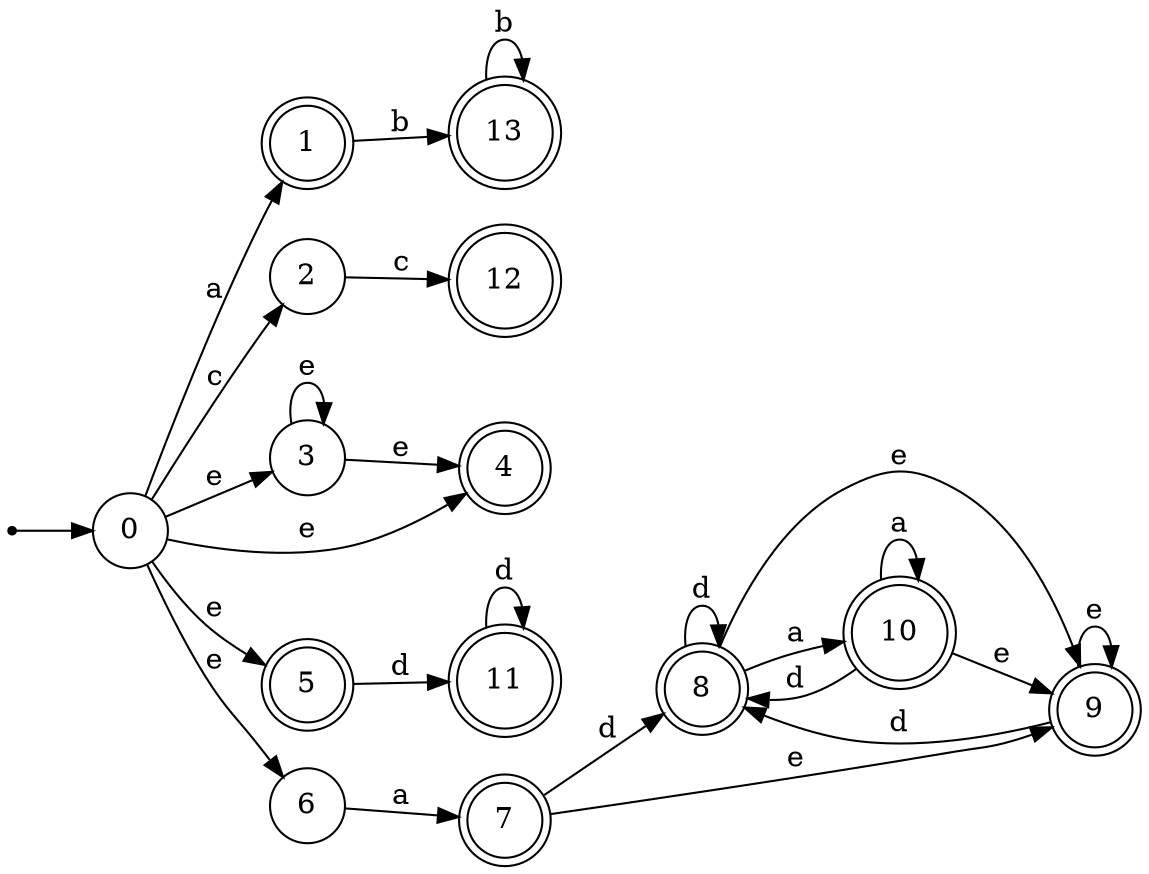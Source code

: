 digraph finite_state_machine {
rankdir=LR;
size="20,20";
node [shape = point]; "dummy0"
node [shape = circle]; "0";
"dummy0" -> "0";
node [shape = doublecircle]; "1";node [shape = circle]; "2";
node [shape = circle]; "3";
node [shape = doublecircle]; "4";node [shape = doublecircle]; "5";node [shape = circle]; "6";
node [shape = doublecircle]; "7";node [shape = doublecircle]; "8";node [shape = doublecircle]; "9";node [shape = doublecircle]; "10";node [shape = doublecircle]; "11";node [shape = doublecircle]; "12";node [shape = doublecircle]; "13";"0" -> "1" [label = "a"];
 "0" -> "2" [label = "c"];
 "0" -> "3" [label = "e"];
 "0" -> "4" [label = "e"];
 "0" -> "5" [label = "e"];
 "0" -> "6" [label = "e"];
 "6" -> "7" [label = "a"];
 "7" -> "8" [label = "d"];
 "7" -> "9" [label = "e"];
 "9" -> "9" [label = "e"];
 "9" -> "8" [label = "d"];
 "8" -> "8" [label = "d"];
 "8" -> "10" [label = "a"];
 "8" -> "9" [label = "e"];
 "10" -> "10" [label = "a"];
 "10" -> "8" [label = "d"];
 "10" -> "9" [label = "e"];
 "5" -> "11" [label = "d"];
 "11" -> "11" [label = "d"];
 "3" -> "3" [label = "e"];
 "3" -> "4" [label = "e"];
 "2" -> "12" [label = "c"];
 "1" -> "13" [label = "b"];
 "13" -> "13" [label = "b"];
 }
